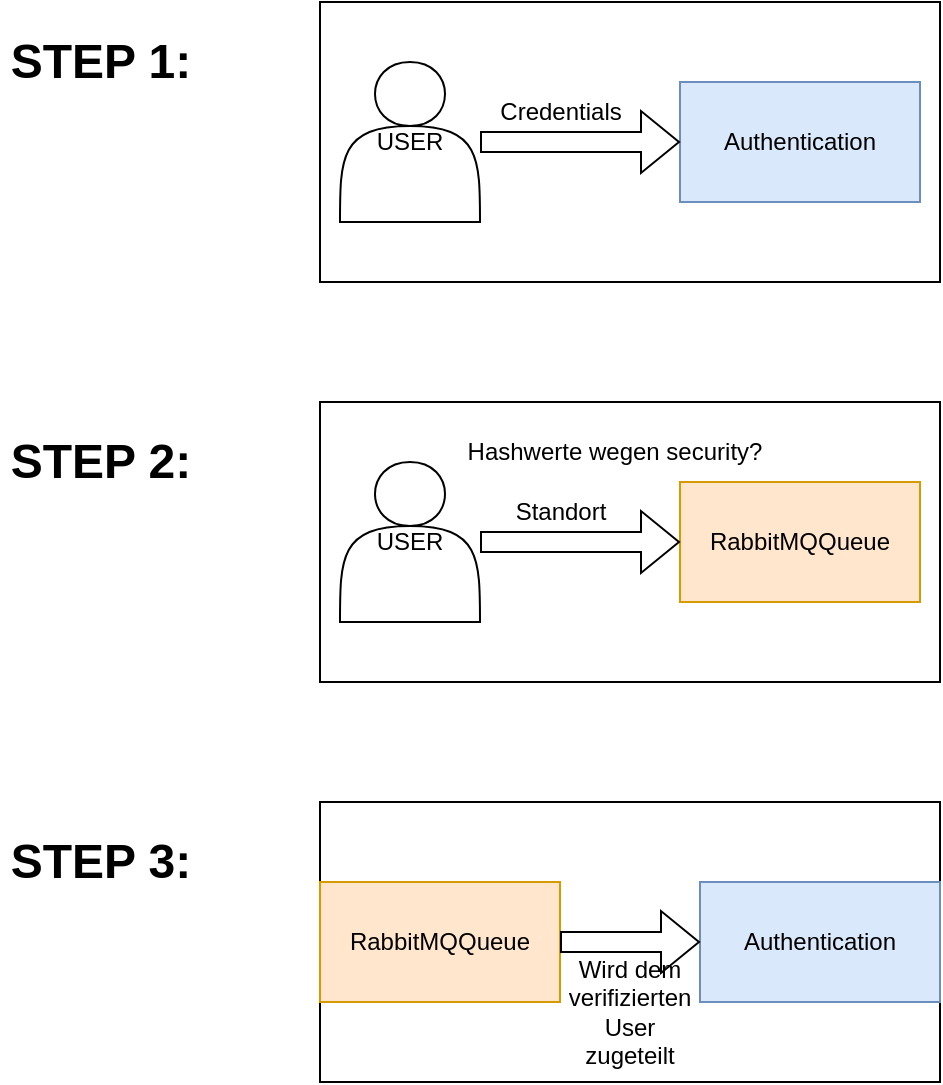 <mxfile version="24.7.16">
  <diagram name="Page-1" id="opsMDAZu7NeyUVjuIM3u">
    <mxGraphModel dx="1932" dy="560" grid="1" gridSize="10" guides="1" tooltips="1" connect="1" arrows="1" fold="1" page="1" pageScale="1" pageWidth="827" pageHeight="1169" math="0" shadow="0">
      <root>
        <mxCell id="0" />
        <mxCell id="1" parent="0" />
        <mxCell id="cmoR4_snXuTwLyCw2_yl-9" value="STEP 1:" style="text;strokeColor=none;fillColor=none;html=1;fontSize=24;fontStyle=1;verticalAlign=middle;align=center;" vertex="1" parent="1">
          <mxGeometry x="-230" y="170" width="100" height="40" as="geometry" />
        </mxCell>
        <mxCell id="cmoR4_snXuTwLyCw2_yl-11" value="STEP 2:" style="text;strokeColor=none;fillColor=none;html=1;fontSize=24;fontStyle=1;verticalAlign=middle;align=center;" vertex="1" parent="1">
          <mxGeometry x="-230" y="370" width="100" height="40" as="geometry" />
        </mxCell>
        <mxCell id="cmoR4_snXuTwLyCw2_yl-12" value="STEP 3:" style="text;strokeColor=none;fillColor=none;html=1;fontSize=24;fontStyle=1;verticalAlign=middle;align=center;" vertex="1" parent="1">
          <mxGeometry x="-230" y="570" width="100" height="40" as="geometry" />
        </mxCell>
        <mxCell id="cmoR4_snXuTwLyCw2_yl-14" value="" style="group" vertex="1" connectable="0" parent="1">
          <mxGeometry x="-70" y="160" width="310" height="140" as="geometry" />
        </mxCell>
        <mxCell id="cmoR4_snXuTwLyCw2_yl-8" value="" style="rounded=0;whiteSpace=wrap;html=1;" vertex="1" parent="cmoR4_snXuTwLyCw2_yl-14">
          <mxGeometry width="310" height="140" as="geometry" />
        </mxCell>
        <mxCell id="cmoR4_snXuTwLyCw2_yl-1" value="Authentication" style="rounded=0;whiteSpace=wrap;html=1;fillColor=#dae8fc;strokeColor=#6c8ebf;" vertex="1" parent="cmoR4_snXuTwLyCw2_yl-14">
          <mxGeometry x="180" y="40" width="120" height="60" as="geometry" />
        </mxCell>
        <mxCell id="cmoR4_snXuTwLyCw2_yl-3" value="USER" style="shape=actor;whiteSpace=wrap;html=1;" vertex="1" parent="cmoR4_snXuTwLyCw2_yl-14">
          <mxGeometry x="10" y="30" width="70" height="80" as="geometry" />
        </mxCell>
        <mxCell id="cmoR4_snXuTwLyCw2_yl-5" value="" style="shape=flexArrow;endArrow=classic;html=1;rounded=0;" edge="1" parent="cmoR4_snXuTwLyCw2_yl-14" source="cmoR4_snXuTwLyCw2_yl-3" target="cmoR4_snXuTwLyCw2_yl-1">
          <mxGeometry width="50" height="50" relative="1" as="geometry">
            <mxPoint x="90" y="-10" as="sourcePoint" />
            <mxPoint x="140" y="-60" as="targetPoint" />
          </mxGeometry>
        </mxCell>
        <mxCell id="cmoR4_snXuTwLyCw2_yl-6" value="Credentials" style="text;html=1;align=center;verticalAlign=middle;resizable=0;points=[];autosize=1;strokeColor=none;fillColor=none;" vertex="1" parent="cmoR4_snXuTwLyCw2_yl-14">
          <mxGeometry x="75" y="40" width="90" height="30" as="geometry" />
        </mxCell>
        <mxCell id="cmoR4_snXuTwLyCw2_yl-15" value="" style="group" vertex="1" connectable="0" parent="1">
          <mxGeometry x="-70" y="360" width="310" height="140" as="geometry" />
        </mxCell>
        <mxCell id="cmoR4_snXuTwLyCw2_yl-16" value="" style="rounded=0;whiteSpace=wrap;html=1;" vertex="1" parent="cmoR4_snXuTwLyCw2_yl-15">
          <mxGeometry width="310" height="140" as="geometry" />
        </mxCell>
        <mxCell id="cmoR4_snXuTwLyCw2_yl-17" value="RabbitMQQueue" style="rounded=0;whiteSpace=wrap;html=1;fillColor=#ffe6cc;strokeColor=#d79b00;" vertex="1" parent="cmoR4_snXuTwLyCw2_yl-15">
          <mxGeometry x="180" y="40" width="120" height="60" as="geometry" />
        </mxCell>
        <mxCell id="cmoR4_snXuTwLyCw2_yl-18" value="USER" style="shape=actor;whiteSpace=wrap;html=1;" vertex="1" parent="cmoR4_snXuTwLyCw2_yl-15">
          <mxGeometry x="10" y="30" width="70" height="80" as="geometry" />
        </mxCell>
        <mxCell id="cmoR4_snXuTwLyCw2_yl-20" value="" style="shape=flexArrow;endArrow=classic;html=1;rounded=0;" edge="1" parent="cmoR4_snXuTwLyCw2_yl-15" source="cmoR4_snXuTwLyCw2_yl-18" target="cmoR4_snXuTwLyCw2_yl-17">
          <mxGeometry width="50" height="50" relative="1" as="geometry">
            <mxPoint x="90" y="-10" as="sourcePoint" />
            <mxPoint x="140" y="-60" as="targetPoint" />
          </mxGeometry>
        </mxCell>
        <mxCell id="cmoR4_snXuTwLyCw2_yl-21" value="Standort" style="text;html=1;align=center;verticalAlign=middle;resizable=0;points=[];autosize=1;strokeColor=none;fillColor=none;" vertex="1" parent="cmoR4_snXuTwLyCw2_yl-15">
          <mxGeometry x="85" y="40" width="70" height="30" as="geometry" />
        </mxCell>
        <mxCell id="cmoR4_snXuTwLyCw2_yl-33" value="Hashwerte wegen security?" style="text;html=1;align=center;verticalAlign=middle;whiteSpace=wrap;rounded=0;" vertex="1" parent="cmoR4_snXuTwLyCw2_yl-15">
          <mxGeometry x="40" y="10" width="215" height="30" as="geometry" />
        </mxCell>
        <mxCell id="cmoR4_snXuTwLyCw2_yl-22" value="" style="group" vertex="1" connectable="0" parent="1">
          <mxGeometry x="-70" y="560" width="310" height="140" as="geometry" />
        </mxCell>
        <mxCell id="cmoR4_snXuTwLyCw2_yl-23" value="" style="rounded=0;whiteSpace=wrap;html=1;" vertex="1" parent="cmoR4_snXuTwLyCw2_yl-22">
          <mxGeometry width="310" height="140" as="geometry" />
        </mxCell>
        <mxCell id="cmoR4_snXuTwLyCw2_yl-29" value="RabbitMQQueue" style="rounded=0;whiteSpace=wrap;html=1;fillColor=#ffe6cc;strokeColor=#d79b00;" vertex="1" parent="cmoR4_snXuTwLyCw2_yl-22">
          <mxGeometry y="40" width="120" height="60" as="geometry" />
        </mxCell>
        <mxCell id="cmoR4_snXuTwLyCw2_yl-30" value="Authentication" style="rounded=0;whiteSpace=wrap;html=1;fillColor=#dae8fc;strokeColor=#6c8ebf;" vertex="1" parent="cmoR4_snXuTwLyCw2_yl-22">
          <mxGeometry x="190" y="40" width="120" height="60" as="geometry" />
        </mxCell>
        <mxCell id="cmoR4_snXuTwLyCw2_yl-31" value="" style="shape=flexArrow;endArrow=classic;html=1;rounded=0;" edge="1" parent="cmoR4_snXuTwLyCw2_yl-22" source="cmoR4_snXuTwLyCw2_yl-29" target="cmoR4_snXuTwLyCw2_yl-30">
          <mxGeometry width="50" height="50" relative="1" as="geometry">
            <mxPoint x="130" y="90" as="sourcePoint" />
            <mxPoint x="180" y="40" as="targetPoint" />
          </mxGeometry>
        </mxCell>
        <mxCell id="cmoR4_snXuTwLyCw2_yl-32" value="Wird dem verifizierten User zugeteilt" style="text;html=1;align=center;verticalAlign=middle;whiteSpace=wrap;rounded=0;" vertex="1" parent="cmoR4_snXuTwLyCw2_yl-22">
          <mxGeometry x="125" y="90" width="60" height="30" as="geometry" />
        </mxCell>
      </root>
    </mxGraphModel>
  </diagram>
</mxfile>
